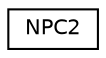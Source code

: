 digraph "Grafische Darstellung der Klassenhierarchie"
{
  edge [fontname="Helvetica",fontsize="10",labelfontname="Helvetica",labelfontsize="10"];
  node [fontname="Helvetica",fontsize="10",shape=record];
  rankdir="LR";
  Node1 [label="NPC2",height=0.2,width=0.4,color="black", fillcolor="white", style="filled",URL="$class_n_p_c2.html"];
}
